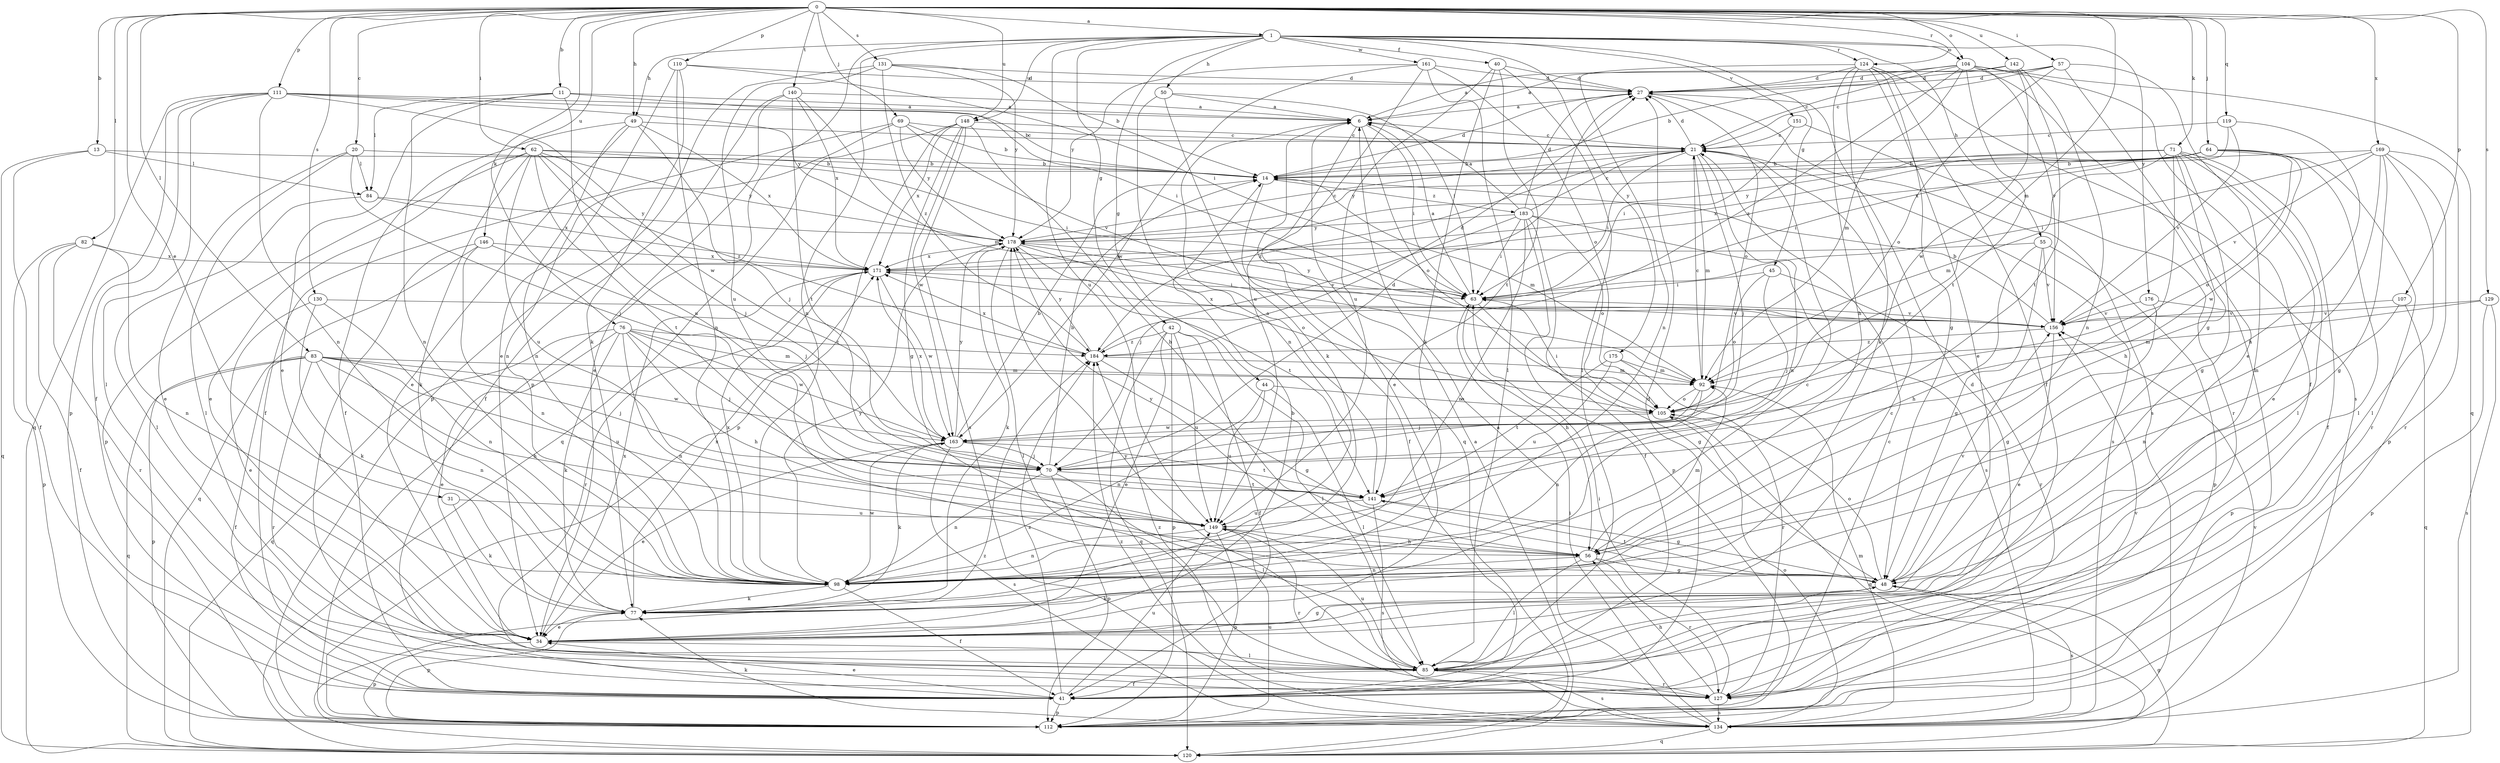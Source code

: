 strict digraph  {
0;
1;
6;
11;
13;
14;
20;
21;
27;
31;
34;
40;
41;
42;
44;
45;
48;
49;
50;
55;
56;
57;
62;
63;
64;
69;
70;
71;
76;
77;
82;
83;
84;
85;
92;
98;
104;
105;
107;
110;
111;
112;
119;
120;
124;
127;
129;
130;
131;
134;
140;
141;
142;
146;
148;
149;
151;
156;
161;
163;
169;
171;
175;
176;
178;
183;
184;
0 -> 1  [label=a];
0 -> 11  [label=b];
0 -> 13  [label=b];
0 -> 20  [label=c];
0 -> 31  [label=e];
0 -> 49  [label=h];
0 -> 57  [label=i];
0 -> 62  [label=i];
0 -> 64  [label=j];
0 -> 69  [label=j];
0 -> 71  [label=k];
0 -> 76  [label=k];
0 -> 82  [label=l];
0 -> 83  [label=l];
0 -> 92  [label=m];
0 -> 104  [label=o];
0 -> 107  [label=p];
0 -> 110  [label=p];
0 -> 111  [label=p];
0 -> 119  [label=q];
0 -> 124  [label=r];
0 -> 129  [label=s];
0 -> 130  [label=s];
0 -> 131  [label=s];
0 -> 140  [label=t];
0 -> 142  [label=u];
0 -> 146  [label=u];
0 -> 148  [label=u];
0 -> 169  [label=x];
1 -> 40  [label=f];
1 -> 42  [label=g];
1 -> 44  [label=g];
1 -> 45  [label=g];
1 -> 49  [label=h];
1 -> 50  [label=h];
1 -> 55  [label=h];
1 -> 98  [label=n];
1 -> 104  [label=o];
1 -> 112  [label=p];
1 -> 124  [label=r];
1 -> 148  [label=u];
1 -> 149  [label=u];
1 -> 151  [label=v];
1 -> 161  [label=w];
1 -> 175  [label=y];
1 -> 176  [label=y];
6 -> 21  [label=c];
6 -> 34  [label=e];
6 -> 63  [label=i];
6 -> 105  [label=o];
6 -> 120  [label=q];
11 -> 6  [label=a];
11 -> 34  [label=e];
11 -> 63  [label=i];
11 -> 84  [label=l];
11 -> 98  [label=n];
11 -> 149  [label=u];
13 -> 14  [label=b];
13 -> 41  [label=f];
13 -> 84  [label=l];
13 -> 120  [label=q];
14 -> 27  [label=d];
14 -> 41  [label=f];
14 -> 92  [label=m];
14 -> 183  [label=z];
20 -> 14  [label=b];
20 -> 34  [label=e];
20 -> 70  [label=j];
20 -> 84  [label=l];
20 -> 85  [label=l];
21 -> 14  [label=b];
21 -> 27  [label=d];
21 -> 63  [label=i];
21 -> 70  [label=j];
21 -> 92  [label=m];
21 -> 98  [label=n];
21 -> 134  [label=s];
21 -> 184  [label=z];
27 -> 6  [label=a];
27 -> 105  [label=o];
27 -> 134  [label=s];
31 -> 77  [label=k];
31 -> 149  [label=u];
34 -> 14  [label=b];
34 -> 48  [label=g];
34 -> 85  [label=l];
34 -> 112  [label=p];
34 -> 171  [label=x];
40 -> 27  [label=d];
40 -> 77  [label=k];
40 -> 85  [label=l];
40 -> 141  [label=t];
40 -> 149  [label=u];
41 -> 27  [label=d];
41 -> 34  [label=e];
41 -> 112  [label=p];
41 -> 149  [label=u];
41 -> 184  [label=z];
42 -> 34  [label=e];
42 -> 41  [label=f];
42 -> 85  [label=l];
42 -> 112  [label=p];
42 -> 120  [label=q];
42 -> 149  [label=u];
42 -> 184  [label=z];
44 -> 85  [label=l];
44 -> 98  [label=n];
44 -> 105  [label=o];
44 -> 149  [label=u];
45 -> 63  [label=i];
45 -> 70  [label=j];
45 -> 105  [label=o];
45 -> 127  [label=r];
48 -> 77  [label=k];
48 -> 105  [label=o];
48 -> 134  [label=s];
48 -> 141  [label=t];
48 -> 156  [label=v];
49 -> 21  [label=c];
49 -> 34  [label=e];
49 -> 41  [label=f];
49 -> 70  [label=j];
49 -> 98  [label=n];
49 -> 171  [label=x];
50 -> 6  [label=a];
50 -> 63  [label=i];
50 -> 77  [label=k];
50 -> 98  [label=n];
55 -> 48  [label=g];
55 -> 56  [label=h];
55 -> 112  [label=p];
55 -> 156  [label=v];
55 -> 171  [label=x];
56 -> 48  [label=g];
56 -> 85  [label=l];
56 -> 92  [label=m];
56 -> 98  [label=n];
56 -> 127  [label=r];
56 -> 178  [label=y];
57 -> 6  [label=a];
57 -> 21  [label=c];
57 -> 27  [label=d];
57 -> 34  [label=e];
57 -> 85  [label=l];
57 -> 105  [label=o];
62 -> 14  [label=b];
62 -> 34  [label=e];
62 -> 63  [label=i];
62 -> 70  [label=j];
62 -> 77  [label=k];
62 -> 112  [label=p];
62 -> 141  [label=t];
62 -> 149  [label=u];
62 -> 178  [label=y];
62 -> 184  [label=z];
63 -> 6  [label=a];
63 -> 48  [label=g];
63 -> 56  [label=h];
63 -> 156  [label=v];
63 -> 178  [label=y];
64 -> 14  [label=b];
64 -> 63  [label=i];
64 -> 85  [label=l];
64 -> 105  [label=o];
64 -> 127  [label=r];
64 -> 163  [label=w];
64 -> 171  [label=x];
64 -> 178  [label=y];
69 -> 14  [label=b];
69 -> 21  [label=c];
69 -> 41  [label=f];
69 -> 98  [label=n];
69 -> 156  [label=v];
69 -> 178  [label=y];
70 -> 14  [label=b];
70 -> 27  [label=d];
70 -> 85  [label=l];
70 -> 98  [label=n];
70 -> 112  [label=p];
70 -> 141  [label=t];
71 -> 14  [label=b];
71 -> 34  [label=e];
71 -> 41  [label=f];
71 -> 48  [label=g];
71 -> 56  [label=h];
71 -> 70  [label=j];
71 -> 85  [label=l];
71 -> 92  [label=m];
71 -> 178  [label=y];
76 -> 34  [label=e];
76 -> 56  [label=h];
76 -> 70  [label=j];
76 -> 77  [label=k];
76 -> 92  [label=m];
76 -> 98  [label=n];
76 -> 120  [label=q];
76 -> 163  [label=w];
76 -> 184  [label=z];
77 -> 21  [label=c];
77 -> 34  [label=e];
77 -> 112  [label=p];
77 -> 171  [label=x];
82 -> 41  [label=f];
82 -> 98  [label=n];
82 -> 112  [label=p];
82 -> 127  [label=r];
82 -> 171  [label=x];
83 -> 41  [label=f];
83 -> 56  [label=h];
83 -> 70  [label=j];
83 -> 92  [label=m];
83 -> 98  [label=n];
83 -> 112  [label=p];
83 -> 120  [label=q];
83 -> 127  [label=r];
83 -> 149  [label=u];
83 -> 163  [label=w];
84 -> 85  [label=l];
84 -> 171  [label=x];
84 -> 178  [label=y];
85 -> 21  [label=c];
85 -> 27  [label=d];
85 -> 41  [label=f];
85 -> 127  [label=r];
85 -> 134  [label=s];
85 -> 149  [label=u];
85 -> 178  [label=y];
92 -> 21  [label=c];
92 -> 70  [label=j];
92 -> 98  [label=n];
92 -> 105  [label=o];
98 -> 41  [label=f];
98 -> 77  [label=k];
98 -> 163  [label=w];
98 -> 171  [label=x];
98 -> 178  [label=y];
104 -> 14  [label=b];
104 -> 21  [label=c];
104 -> 27  [label=d];
104 -> 41  [label=f];
104 -> 48  [label=g];
104 -> 92  [label=m];
104 -> 120  [label=q];
104 -> 141  [label=t];
104 -> 156  [label=v];
104 -> 184  [label=z];
105 -> 63  [label=i];
105 -> 120  [label=q];
105 -> 163  [label=w];
107 -> 98  [label=n];
107 -> 120  [label=q];
107 -> 156  [label=v];
110 -> 27  [label=d];
110 -> 34  [label=e];
110 -> 63  [label=i];
110 -> 77  [label=k];
110 -> 98  [label=n];
111 -> 6  [label=a];
111 -> 14  [label=b];
111 -> 41  [label=f];
111 -> 85  [label=l];
111 -> 98  [label=n];
111 -> 112  [label=p];
111 -> 120  [label=q];
111 -> 163  [label=w];
111 -> 178  [label=y];
112 -> 21  [label=c];
112 -> 149  [label=u];
119 -> 21  [label=c];
119 -> 56  [label=h];
119 -> 156  [label=v];
119 -> 171  [label=x];
120 -> 6  [label=a];
120 -> 48  [label=g];
120 -> 184  [label=z];
124 -> 27  [label=d];
124 -> 34  [label=e];
124 -> 41  [label=f];
124 -> 48  [label=g];
124 -> 56  [label=h];
124 -> 77  [label=k];
124 -> 98  [label=n];
124 -> 134  [label=s];
127 -> 56  [label=h];
127 -> 63  [label=i];
127 -> 134  [label=s];
127 -> 156  [label=v];
127 -> 184  [label=z];
129 -> 92  [label=m];
129 -> 112  [label=p];
129 -> 134  [label=s];
129 -> 156  [label=v];
130 -> 34  [label=e];
130 -> 77  [label=k];
130 -> 98  [label=n];
130 -> 156  [label=v];
131 -> 14  [label=b];
131 -> 27  [label=d];
131 -> 112  [label=p];
131 -> 149  [label=u];
131 -> 178  [label=y];
131 -> 184  [label=z];
134 -> 6  [label=a];
134 -> 63  [label=i];
134 -> 77  [label=k];
134 -> 92  [label=m];
134 -> 105  [label=o];
134 -> 120  [label=q];
134 -> 156  [label=v];
134 -> 184  [label=z];
140 -> 6  [label=a];
140 -> 34  [label=e];
140 -> 41  [label=f];
140 -> 92  [label=m];
140 -> 141  [label=t];
140 -> 171  [label=x];
141 -> 6  [label=a];
141 -> 48  [label=g];
141 -> 134  [label=s];
141 -> 149  [label=u];
142 -> 6  [label=a];
142 -> 27  [label=d];
142 -> 98  [label=n];
142 -> 141  [label=t];
142 -> 163  [label=w];
146 -> 70  [label=j];
146 -> 85  [label=l];
146 -> 98  [label=n];
146 -> 120  [label=q];
146 -> 171  [label=x];
148 -> 21  [label=c];
148 -> 48  [label=g];
148 -> 56  [label=h];
148 -> 112  [label=p];
148 -> 120  [label=q];
148 -> 134  [label=s];
148 -> 163  [label=w];
148 -> 171  [label=x];
149 -> 56  [label=h];
149 -> 98  [label=n];
149 -> 112  [label=p];
149 -> 127  [label=r];
151 -> 21  [label=c];
151 -> 63  [label=i];
151 -> 127  [label=r];
156 -> 14  [label=b];
156 -> 34  [label=e];
156 -> 171  [label=x];
156 -> 184  [label=z];
161 -> 27  [label=d];
161 -> 85  [label=l];
161 -> 105  [label=o];
161 -> 149  [label=u];
161 -> 163  [label=w];
161 -> 178  [label=y];
163 -> 14  [label=b];
163 -> 34  [label=e];
163 -> 70  [label=j];
163 -> 77  [label=k];
163 -> 134  [label=s];
163 -> 141  [label=t];
163 -> 171  [label=x];
163 -> 178  [label=y];
169 -> 14  [label=b];
169 -> 48  [label=g];
169 -> 63  [label=i];
169 -> 85  [label=l];
169 -> 98  [label=n];
169 -> 112  [label=p];
169 -> 127  [label=r];
169 -> 156  [label=v];
171 -> 63  [label=i];
171 -> 127  [label=r];
171 -> 163  [label=w];
175 -> 92  [label=m];
175 -> 127  [label=r];
175 -> 141  [label=t];
175 -> 149  [label=u];
176 -> 48  [label=g];
176 -> 112  [label=p];
176 -> 156  [label=v];
178 -> 21  [label=c];
178 -> 77  [label=k];
178 -> 85  [label=l];
178 -> 105  [label=o];
178 -> 141  [label=t];
178 -> 156  [label=v];
178 -> 171  [label=x];
183 -> 6  [label=a];
183 -> 21  [label=c];
183 -> 27  [label=d];
183 -> 41  [label=f];
183 -> 63  [label=i];
183 -> 70  [label=j];
183 -> 98  [label=n];
183 -> 105  [label=o];
183 -> 112  [label=p];
183 -> 134  [label=s];
183 -> 178  [label=y];
184 -> 27  [label=d];
184 -> 48  [label=g];
184 -> 92  [label=m];
184 -> 171  [label=x];
184 -> 178  [label=y];
}
